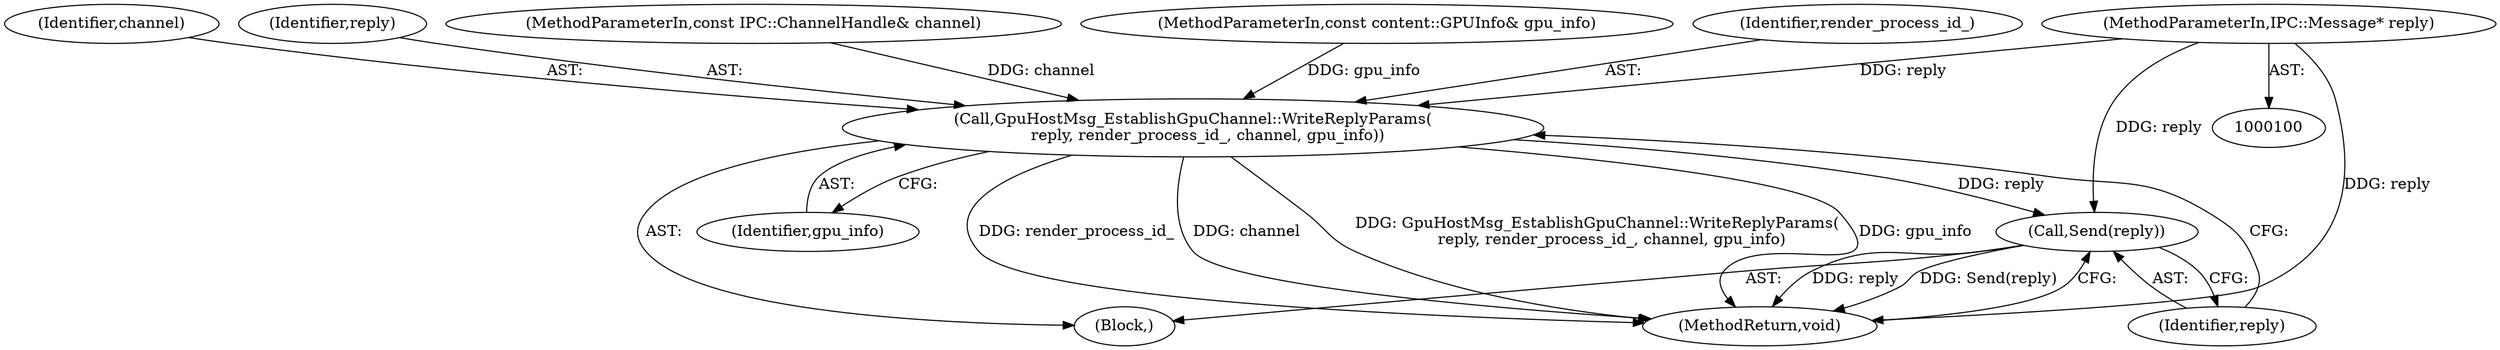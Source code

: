 digraph "0_Chrome_cd0bd79d6ebdb72183e6f0833673464cc10b3600_8@pointer" {
"1000101" [label="(MethodParameterIn,IPC::Message* reply)"];
"1000108" [label="(Call,GpuHostMsg_EstablishGpuChannel::WriteReplyParams(\n      reply, render_process_id_, channel, gpu_info))"];
"1000113" [label="(Call,Send(reply))"];
"1000114" [label="(Identifier,reply)"];
"1000101" [label="(MethodParameterIn,IPC::Message* reply)"];
"1000113" [label="(Call,Send(reply))"];
"1000104" [label="(Block,)"];
"1000110" [label="(Identifier,render_process_id_)"];
"1000111" [label="(Identifier,channel)"];
"1000108" [label="(Call,GpuHostMsg_EstablishGpuChannel::WriteReplyParams(\n      reply, render_process_id_, channel, gpu_info))"];
"1000115" [label="(MethodReturn,void)"];
"1000109" [label="(Identifier,reply)"];
"1000102" [label="(MethodParameterIn,const IPC::ChannelHandle& channel)"];
"1000103" [label="(MethodParameterIn,const content::GPUInfo& gpu_info)"];
"1000112" [label="(Identifier,gpu_info)"];
"1000101" -> "1000100"  [label="AST: "];
"1000101" -> "1000115"  [label="DDG: reply"];
"1000101" -> "1000108"  [label="DDG: reply"];
"1000101" -> "1000113"  [label="DDG: reply"];
"1000108" -> "1000104"  [label="AST: "];
"1000108" -> "1000112"  [label="CFG: "];
"1000109" -> "1000108"  [label="AST: "];
"1000110" -> "1000108"  [label="AST: "];
"1000111" -> "1000108"  [label="AST: "];
"1000112" -> "1000108"  [label="AST: "];
"1000114" -> "1000108"  [label="CFG: "];
"1000108" -> "1000115"  [label="DDG: GpuHostMsg_EstablishGpuChannel::WriteReplyParams(\n      reply, render_process_id_, channel, gpu_info)"];
"1000108" -> "1000115"  [label="DDG: channel"];
"1000108" -> "1000115"  [label="DDG: gpu_info"];
"1000108" -> "1000115"  [label="DDG: render_process_id_"];
"1000102" -> "1000108"  [label="DDG: channel"];
"1000103" -> "1000108"  [label="DDG: gpu_info"];
"1000108" -> "1000113"  [label="DDG: reply"];
"1000113" -> "1000104"  [label="AST: "];
"1000113" -> "1000114"  [label="CFG: "];
"1000114" -> "1000113"  [label="AST: "];
"1000115" -> "1000113"  [label="CFG: "];
"1000113" -> "1000115"  [label="DDG: reply"];
"1000113" -> "1000115"  [label="DDG: Send(reply)"];
}
